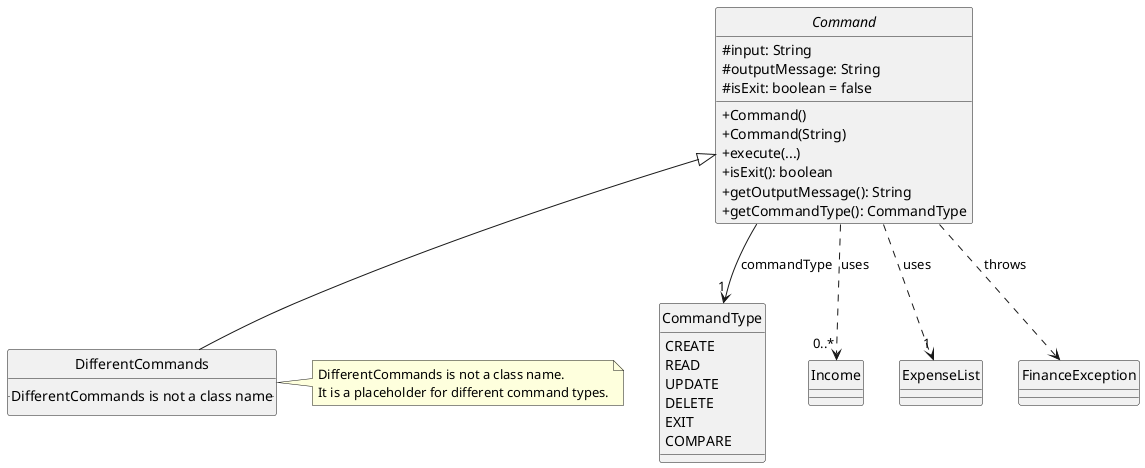 @startuml
'https://plantuml.com/class-diagram
hide circle
skinparam classAttributeIconSize 0

' Define the Command class and its structure
abstract class Command {
    #input: String
    #outputMessage: String
    #isExit: boolean = false
    + Command()
    + Command(String)
    + execute(...)
    + isExit(): boolean
    + getOutputMessage(): String
    + getCommandType(): CommandType
}

' Define the DifferentCommands and CommandType enum
class DifferentCommands {
    .. DifferentCommands is not a class name ..
}

enum CommandType {
    CREATE
    READ
    UPDATE
    DELETE
    EXIT
    COMPARE
}

' Define the other classes
class Income
class ExpenseList
class FinanceException

' Define relationships and usage
DifferentCommands -up-|> Command
Command ..> "0..*" Income: uses
Command ..> "1" ExpenseList: uses
Command --> "1" CommandType: commandType
Command ..> FinanceException: throws

' Add a note for clarification
note right of DifferentCommands
  DifferentCommands is not a class name.
  It is a placeholder for different command types.
end note

@enduml